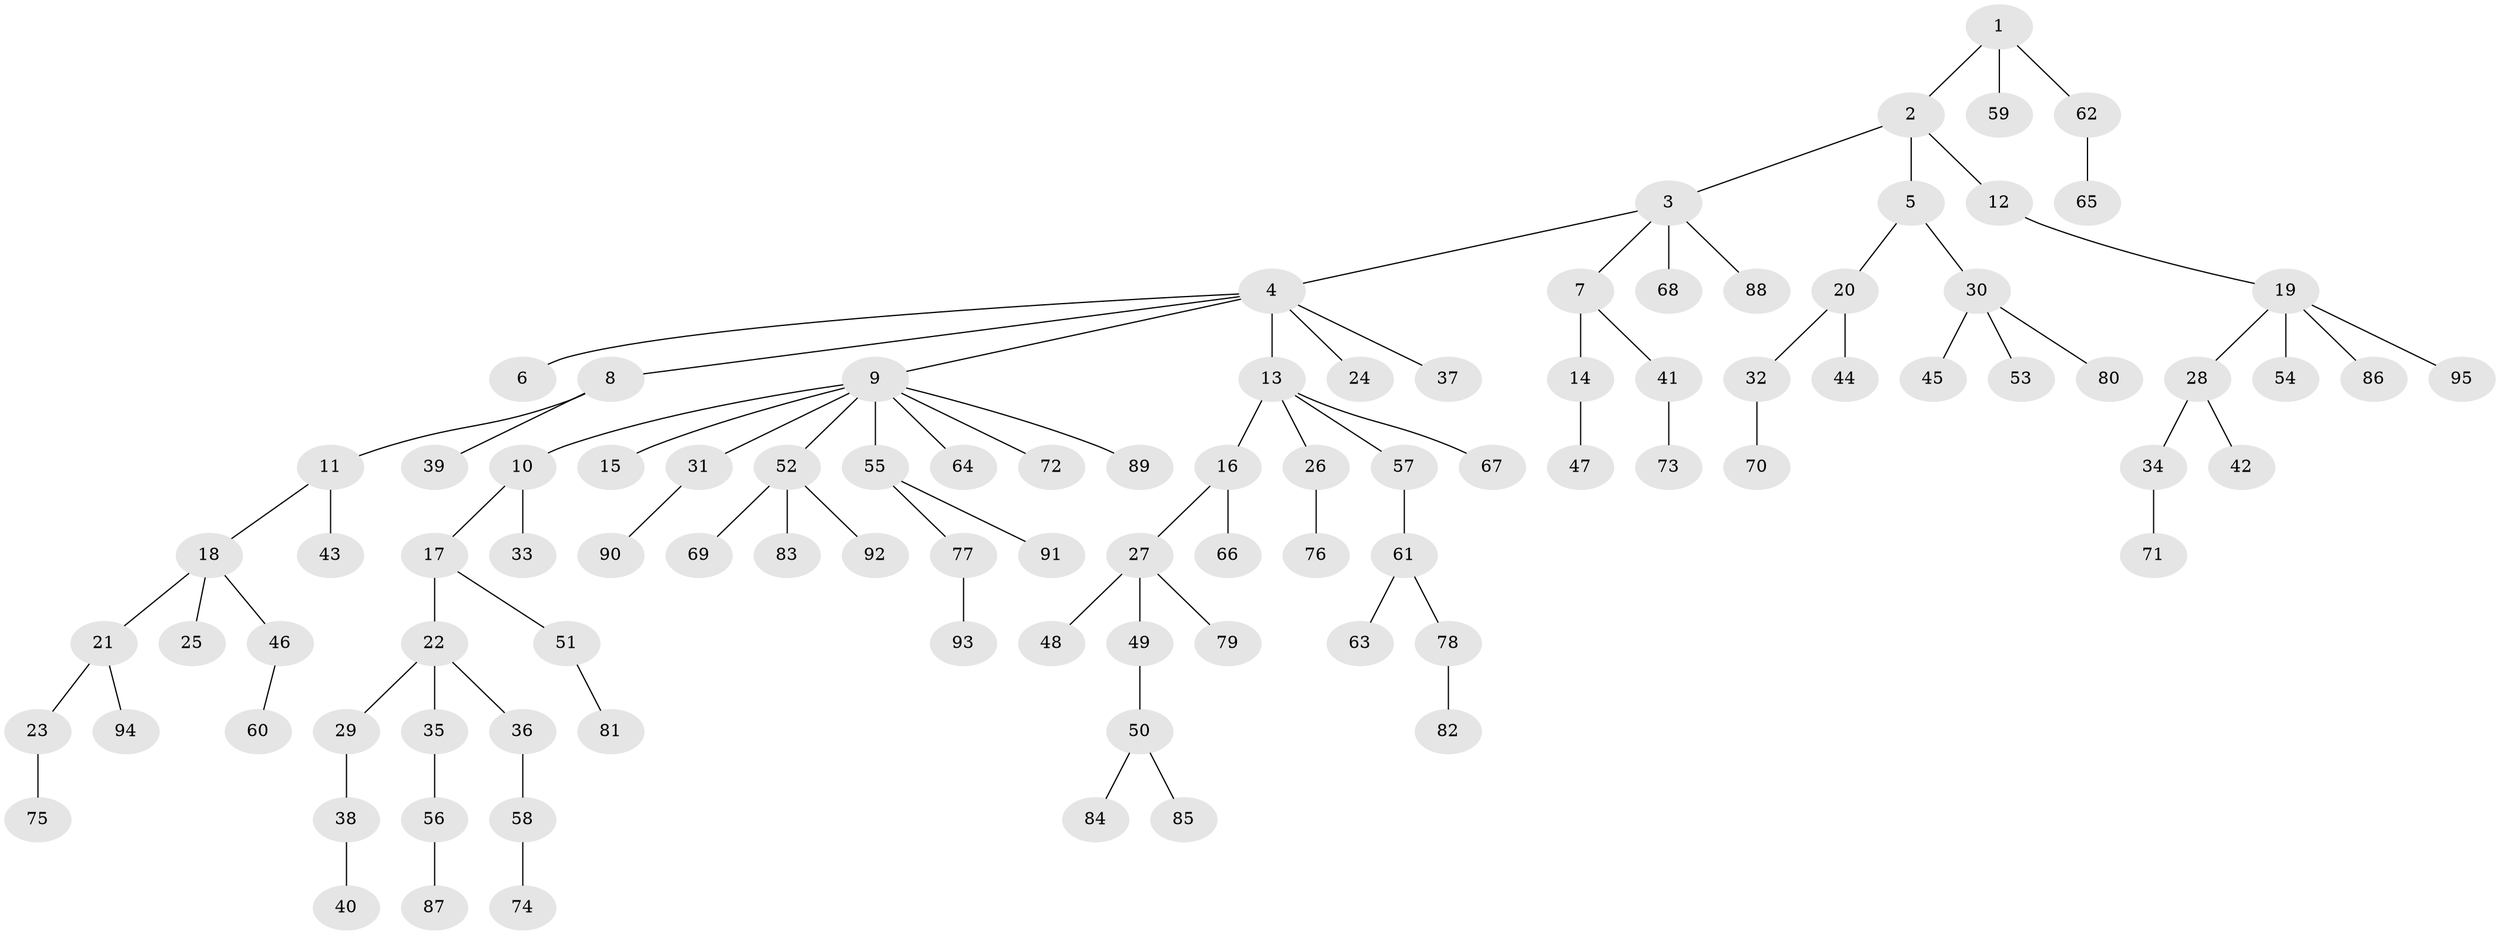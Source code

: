 // Generated by graph-tools (version 1.1) at 2025/26/03/09/25 03:26:25]
// undirected, 95 vertices, 94 edges
graph export_dot {
graph [start="1"]
  node [color=gray90,style=filled];
  1;
  2;
  3;
  4;
  5;
  6;
  7;
  8;
  9;
  10;
  11;
  12;
  13;
  14;
  15;
  16;
  17;
  18;
  19;
  20;
  21;
  22;
  23;
  24;
  25;
  26;
  27;
  28;
  29;
  30;
  31;
  32;
  33;
  34;
  35;
  36;
  37;
  38;
  39;
  40;
  41;
  42;
  43;
  44;
  45;
  46;
  47;
  48;
  49;
  50;
  51;
  52;
  53;
  54;
  55;
  56;
  57;
  58;
  59;
  60;
  61;
  62;
  63;
  64;
  65;
  66;
  67;
  68;
  69;
  70;
  71;
  72;
  73;
  74;
  75;
  76;
  77;
  78;
  79;
  80;
  81;
  82;
  83;
  84;
  85;
  86;
  87;
  88;
  89;
  90;
  91;
  92;
  93;
  94;
  95;
  1 -- 2;
  1 -- 59;
  1 -- 62;
  2 -- 3;
  2 -- 5;
  2 -- 12;
  3 -- 4;
  3 -- 7;
  3 -- 68;
  3 -- 88;
  4 -- 6;
  4 -- 8;
  4 -- 9;
  4 -- 13;
  4 -- 24;
  4 -- 37;
  5 -- 20;
  5 -- 30;
  7 -- 14;
  7 -- 41;
  8 -- 11;
  8 -- 39;
  9 -- 10;
  9 -- 15;
  9 -- 31;
  9 -- 52;
  9 -- 55;
  9 -- 64;
  9 -- 72;
  9 -- 89;
  10 -- 17;
  10 -- 33;
  11 -- 18;
  11 -- 43;
  12 -- 19;
  13 -- 16;
  13 -- 26;
  13 -- 57;
  13 -- 67;
  14 -- 47;
  16 -- 27;
  16 -- 66;
  17 -- 22;
  17 -- 51;
  18 -- 21;
  18 -- 25;
  18 -- 46;
  19 -- 28;
  19 -- 54;
  19 -- 86;
  19 -- 95;
  20 -- 32;
  20 -- 44;
  21 -- 23;
  21 -- 94;
  22 -- 29;
  22 -- 35;
  22 -- 36;
  23 -- 75;
  26 -- 76;
  27 -- 48;
  27 -- 49;
  27 -- 79;
  28 -- 34;
  28 -- 42;
  29 -- 38;
  30 -- 45;
  30 -- 53;
  30 -- 80;
  31 -- 90;
  32 -- 70;
  34 -- 71;
  35 -- 56;
  36 -- 58;
  38 -- 40;
  41 -- 73;
  46 -- 60;
  49 -- 50;
  50 -- 84;
  50 -- 85;
  51 -- 81;
  52 -- 69;
  52 -- 83;
  52 -- 92;
  55 -- 77;
  55 -- 91;
  56 -- 87;
  57 -- 61;
  58 -- 74;
  61 -- 63;
  61 -- 78;
  62 -- 65;
  77 -- 93;
  78 -- 82;
}
